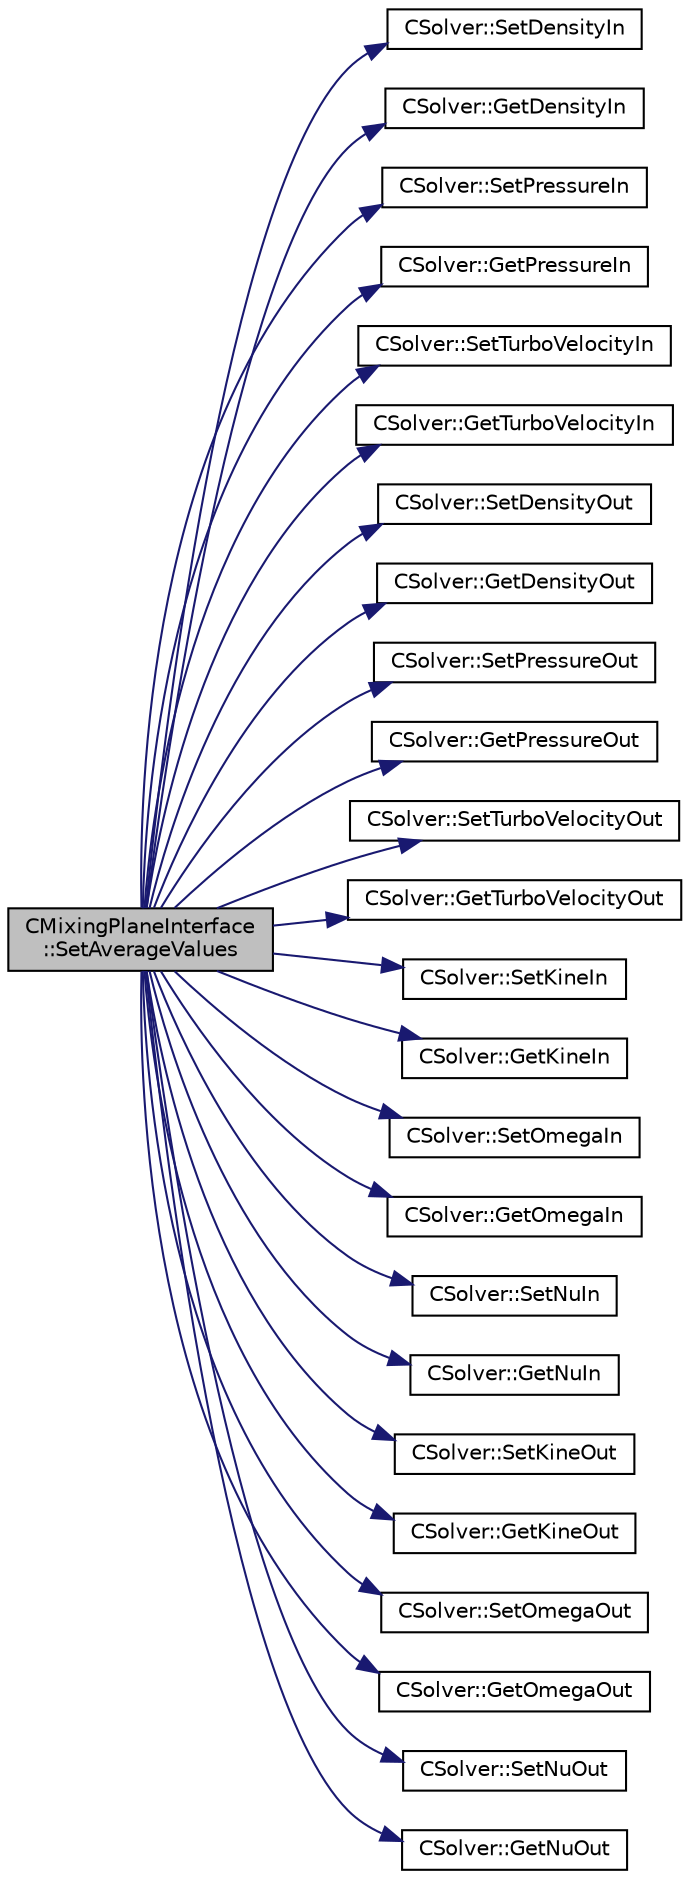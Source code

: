digraph "CMixingPlaneInterface::SetAverageValues"
{
  edge [fontname="Helvetica",fontsize="10",labelfontname="Helvetica",labelfontsize="10"];
  node [fontname="Helvetica",fontsize="10",shape=record];
  rankdir="LR";
  Node29 [label="CMixingPlaneInterface\l::SetAverageValues",height=0.2,width=0.4,color="black", fillcolor="grey75", style="filled", fontcolor="black"];
  Node29 -> Node30 [color="midnightblue",fontsize="10",style="solid",fontname="Helvetica"];
  Node30 [label="CSolver::SetDensityIn",height=0.2,width=0.4,color="black", fillcolor="white", style="filled",URL="$class_c_solver.html#a4ae376ccad10115b4823db794fe3f1c7",tooltip="A virtual member. "];
  Node29 -> Node31 [color="midnightblue",fontsize="10",style="solid",fontname="Helvetica"];
  Node31 [label="CSolver::GetDensityIn",height=0.2,width=0.4,color="black", fillcolor="white", style="filled",URL="$class_c_solver.html#a1618ec3237ab13a93a51fe497ae85983",tooltip="A virtual member. "];
  Node29 -> Node32 [color="midnightblue",fontsize="10",style="solid",fontname="Helvetica"];
  Node32 [label="CSolver::SetPressureIn",height=0.2,width=0.4,color="black", fillcolor="white", style="filled",URL="$class_c_solver.html#a5fe7fa9916d6a9ddac66268466c2b81e",tooltip="A virtual member. "];
  Node29 -> Node33 [color="midnightblue",fontsize="10",style="solid",fontname="Helvetica"];
  Node33 [label="CSolver::GetPressureIn",height=0.2,width=0.4,color="black", fillcolor="white", style="filled",URL="$class_c_solver.html#a674f130421b23466967b8ecb11f16223",tooltip="A virtual member. "];
  Node29 -> Node34 [color="midnightblue",fontsize="10",style="solid",fontname="Helvetica"];
  Node34 [label="CSolver::SetTurboVelocityIn",height=0.2,width=0.4,color="black", fillcolor="white", style="filled",URL="$class_c_solver.html#ac96a405768e41dfa4aee127a2e1b82f0",tooltip="A virtual member. "];
  Node29 -> Node35 [color="midnightblue",fontsize="10",style="solid",fontname="Helvetica"];
  Node35 [label="CSolver::GetTurboVelocityIn",height=0.2,width=0.4,color="black", fillcolor="white", style="filled",URL="$class_c_solver.html#ab3294ca03e99f6d6ea67fa0be209fdee",tooltip="A virtual member. "];
  Node29 -> Node36 [color="midnightblue",fontsize="10",style="solid",fontname="Helvetica"];
  Node36 [label="CSolver::SetDensityOut",height=0.2,width=0.4,color="black", fillcolor="white", style="filled",URL="$class_c_solver.html#aeb7f64b1a65a62b8c003ad9dd1bfef6b",tooltip="A virtual member. "];
  Node29 -> Node37 [color="midnightblue",fontsize="10",style="solid",fontname="Helvetica"];
  Node37 [label="CSolver::GetDensityOut",height=0.2,width=0.4,color="black", fillcolor="white", style="filled",URL="$class_c_solver.html#a4b671feb0038985623c55265a0b81df0",tooltip="A virtual member. "];
  Node29 -> Node38 [color="midnightblue",fontsize="10",style="solid",fontname="Helvetica"];
  Node38 [label="CSolver::SetPressureOut",height=0.2,width=0.4,color="black", fillcolor="white", style="filled",URL="$class_c_solver.html#a896fbfbc11755262617a67551e443f31",tooltip="A virtual member. "];
  Node29 -> Node39 [color="midnightblue",fontsize="10",style="solid",fontname="Helvetica"];
  Node39 [label="CSolver::GetPressureOut",height=0.2,width=0.4,color="black", fillcolor="white", style="filled",URL="$class_c_solver.html#acd27c45cef9cb519a29268d747b3390f",tooltip="A virtual member. "];
  Node29 -> Node40 [color="midnightblue",fontsize="10",style="solid",fontname="Helvetica"];
  Node40 [label="CSolver::SetTurboVelocityOut",height=0.2,width=0.4,color="black", fillcolor="white", style="filled",URL="$class_c_solver.html#a38335afc1354d606236e46bc00cc43b2",tooltip="A virtual member. "];
  Node29 -> Node41 [color="midnightblue",fontsize="10",style="solid",fontname="Helvetica"];
  Node41 [label="CSolver::GetTurboVelocityOut",height=0.2,width=0.4,color="black", fillcolor="white", style="filled",URL="$class_c_solver.html#af6d8c55bb2fdc3eca1f74bcc35787cc0",tooltip="A virtual member. "];
  Node29 -> Node42 [color="midnightblue",fontsize="10",style="solid",fontname="Helvetica"];
  Node42 [label="CSolver::SetKineIn",height=0.2,width=0.4,color="black", fillcolor="white", style="filled",URL="$class_c_solver.html#a5fe158f2a213eb4ccc374b3100c88434",tooltip="A virtual member. "];
  Node29 -> Node43 [color="midnightblue",fontsize="10",style="solid",fontname="Helvetica"];
  Node43 [label="CSolver::GetKineIn",height=0.2,width=0.4,color="black", fillcolor="white", style="filled",URL="$class_c_solver.html#a33540caba6296e63b5049c5960b1666e",tooltip="A virtual member. "];
  Node29 -> Node44 [color="midnightblue",fontsize="10",style="solid",fontname="Helvetica"];
  Node44 [label="CSolver::SetOmegaIn",height=0.2,width=0.4,color="black", fillcolor="white", style="filled",URL="$class_c_solver.html#a0679ec2e607b5d24edaf1e7f744643a9",tooltip="A virtual member. "];
  Node29 -> Node45 [color="midnightblue",fontsize="10",style="solid",fontname="Helvetica"];
  Node45 [label="CSolver::GetOmegaIn",height=0.2,width=0.4,color="black", fillcolor="white", style="filled",URL="$class_c_solver.html#a81bf6b76c015149f1d38022a9e95e1eb",tooltip="A virtual member. "];
  Node29 -> Node46 [color="midnightblue",fontsize="10",style="solid",fontname="Helvetica"];
  Node46 [label="CSolver::SetNuIn",height=0.2,width=0.4,color="black", fillcolor="white", style="filled",URL="$class_c_solver.html#a6551050c13eb4b5555a0d7c6d814010d",tooltip="A virtual member. "];
  Node29 -> Node47 [color="midnightblue",fontsize="10",style="solid",fontname="Helvetica"];
  Node47 [label="CSolver::GetNuIn",height=0.2,width=0.4,color="black", fillcolor="white", style="filled",URL="$class_c_solver.html#a04251ea58a7b42cceae95539b46f7e30",tooltip="A virtual member. "];
  Node29 -> Node48 [color="midnightblue",fontsize="10",style="solid",fontname="Helvetica"];
  Node48 [label="CSolver::SetKineOut",height=0.2,width=0.4,color="black", fillcolor="white", style="filled",URL="$class_c_solver.html#acf0d3ea4ab705018498d3fc06c57fa90",tooltip="A virtual member. "];
  Node29 -> Node49 [color="midnightblue",fontsize="10",style="solid",fontname="Helvetica"];
  Node49 [label="CSolver::GetKineOut",height=0.2,width=0.4,color="black", fillcolor="white", style="filled",URL="$class_c_solver.html#a3a270d1976160bfe3af2b0fde81c245a",tooltip="A virtual member. "];
  Node29 -> Node50 [color="midnightblue",fontsize="10",style="solid",fontname="Helvetica"];
  Node50 [label="CSolver::SetOmegaOut",height=0.2,width=0.4,color="black", fillcolor="white", style="filled",URL="$class_c_solver.html#a922d533086c2854a5379e0d460fdb90c",tooltip="A virtual member. "];
  Node29 -> Node51 [color="midnightblue",fontsize="10",style="solid",fontname="Helvetica"];
  Node51 [label="CSolver::GetOmegaOut",height=0.2,width=0.4,color="black", fillcolor="white", style="filled",URL="$class_c_solver.html#a611d50841142f3a458b6a34dd1bfade8",tooltip="A virtual member. "];
  Node29 -> Node52 [color="midnightblue",fontsize="10",style="solid",fontname="Helvetica"];
  Node52 [label="CSolver::SetNuOut",height=0.2,width=0.4,color="black", fillcolor="white", style="filled",URL="$class_c_solver.html#a9dd0276de6057fcc82ba2b0e86e84a8b",tooltip="A virtual member. "];
  Node29 -> Node53 [color="midnightblue",fontsize="10",style="solid",fontname="Helvetica"];
  Node53 [label="CSolver::GetNuOut",height=0.2,width=0.4,color="black", fillcolor="white", style="filled",URL="$class_c_solver.html#a361d0544071fb10b6733fdb0864479d8",tooltip="A virtual member. "];
}
